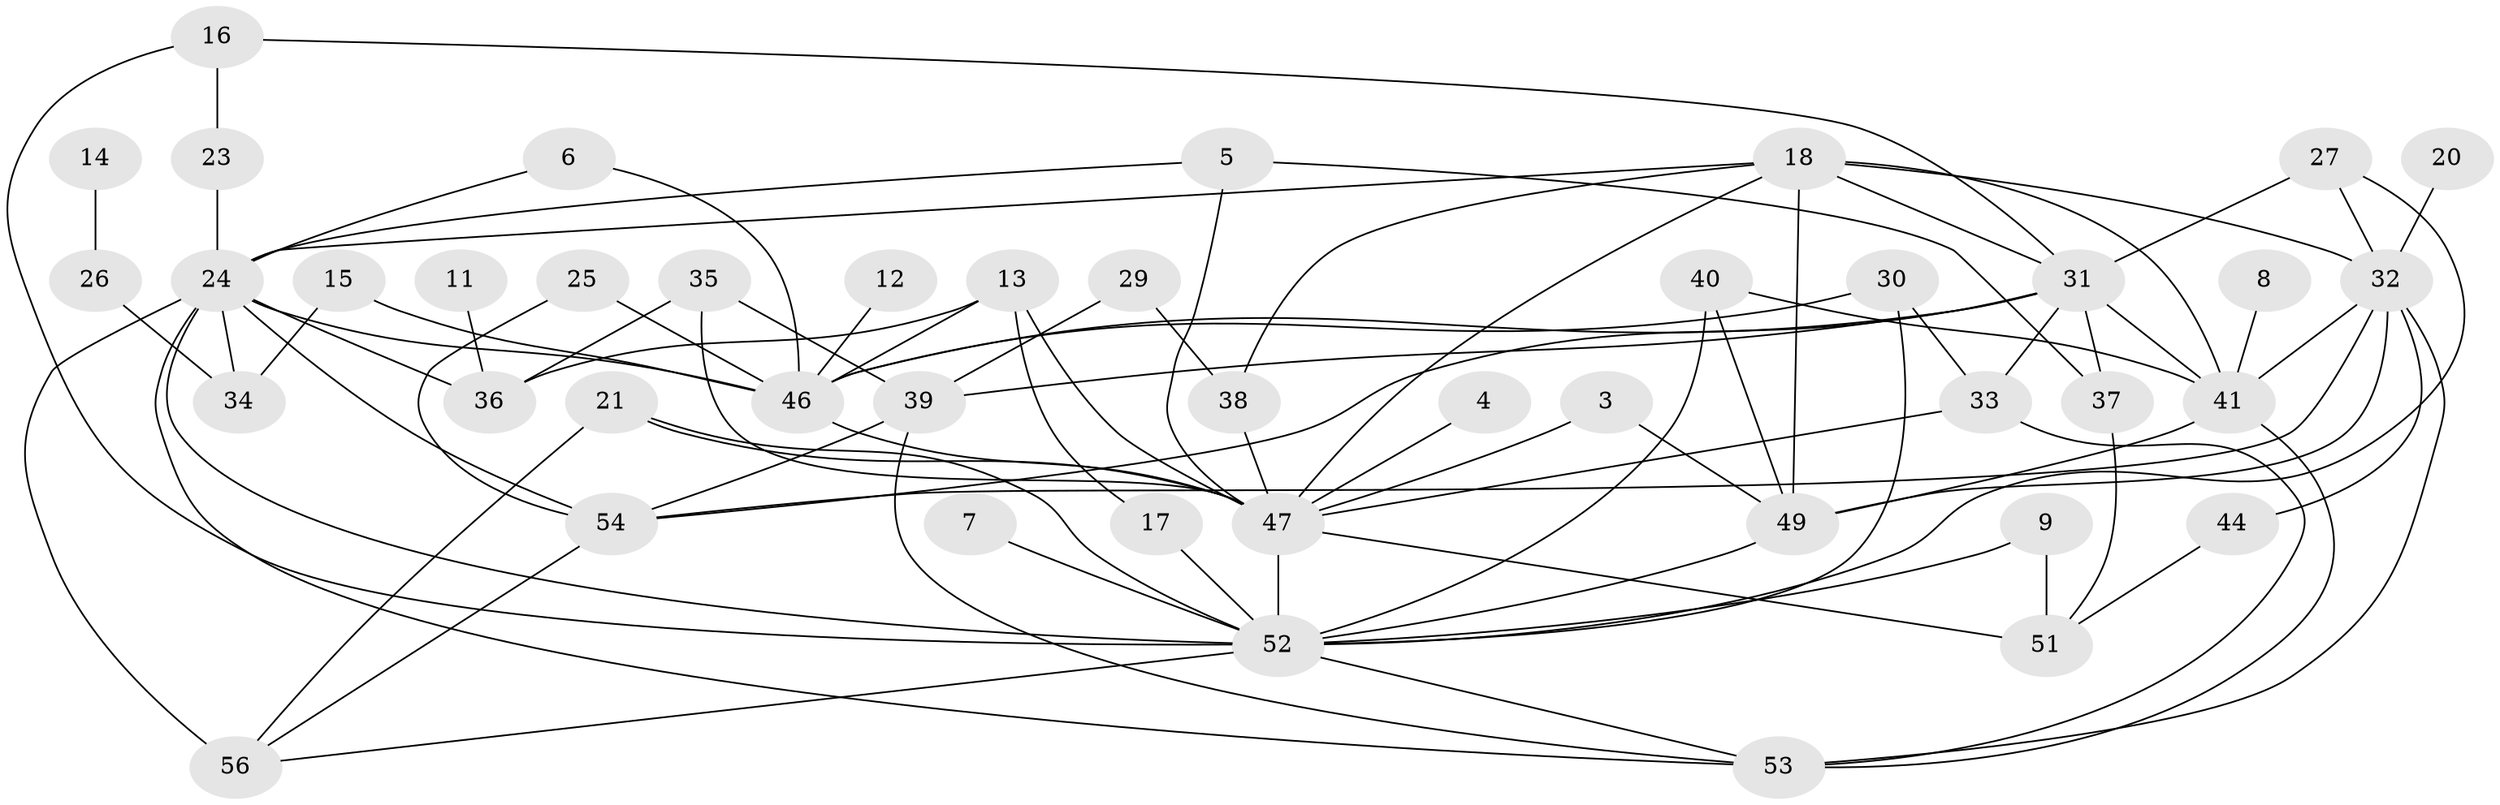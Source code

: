 // original degree distribution, {4: 0.16666666666666666, 1: 0.15789473684210525, 3: 0.20175438596491227, 2: 0.23684210526315788, 5: 0.07894736842105263, 0: 0.10526315789473684, 6: 0.017543859649122806, 9: 0.017543859649122806, 7: 0.017543859649122806}
// Generated by graph-tools (version 1.1) at 2025/25/03/09/25 03:25:13]
// undirected, 44 vertices, 88 edges
graph export_dot {
graph [start="1"]
  node [color=gray90,style=filled];
  3;
  4;
  5;
  6;
  7;
  8;
  9;
  11;
  12;
  13;
  14;
  15;
  16;
  17;
  18;
  20;
  21;
  23;
  24;
  25;
  26;
  27;
  29;
  30;
  31;
  32;
  33;
  34;
  35;
  36;
  37;
  38;
  39;
  40;
  41;
  44;
  46;
  47;
  49;
  51;
  52;
  53;
  54;
  56;
  3 -- 47 [weight=1.0];
  3 -- 49 [weight=1.0];
  4 -- 47 [weight=1.0];
  5 -- 24 [weight=1.0];
  5 -- 37 [weight=1.0];
  5 -- 47 [weight=1.0];
  6 -- 24 [weight=1.0];
  6 -- 46 [weight=1.0];
  7 -- 52 [weight=1.0];
  8 -- 41 [weight=1.0];
  9 -- 51 [weight=2.0];
  9 -- 52 [weight=1.0];
  11 -- 36 [weight=1.0];
  12 -- 46 [weight=1.0];
  13 -- 17 [weight=1.0];
  13 -- 36 [weight=1.0];
  13 -- 46 [weight=1.0];
  13 -- 47 [weight=1.0];
  14 -- 26 [weight=1.0];
  15 -- 34 [weight=1.0];
  15 -- 46 [weight=1.0];
  16 -- 23 [weight=1.0];
  16 -- 31 [weight=1.0];
  16 -- 52 [weight=1.0];
  17 -- 52 [weight=1.0];
  18 -- 24 [weight=1.0];
  18 -- 31 [weight=1.0];
  18 -- 32 [weight=1.0];
  18 -- 38 [weight=1.0];
  18 -- 41 [weight=1.0];
  18 -- 47 [weight=1.0];
  18 -- 49 [weight=1.0];
  20 -- 32 [weight=1.0];
  21 -- 47 [weight=1.0];
  21 -- 52 [weight=1.0];
  21 -- 56 [weight=1.0];
  23 -- 24 [weight=1.0];
  24 -- 34 [weight=1.0];
  24 -- 36 [weight=1.0];
  24 -- 46 [weight=1.0];
  24 -- 52 [weight=1.0];
  24 -- 53 [weight=1.0];
  24 -- 54 [weight=1.0];
  24 -- 56 [weight=1.0];
  25 -- 46 [weight=1.0];
  25 -- 54 [weight=1.0];
  26 -- 34 [weight=1.0];
  27 -- 31 [weight=1.0];
  27 -- 32 [weight=1.0];
  27 -- 52 [weight=1.0];
  29 -- 38 [weight=1.0];
  29 -- 39 [weight=1.0];
  30 -- 33 [weight=1.0];
  30 -- 46 [weight=1.0];
  30 -- 52 [weight=1.0];
  31 -- 33 [weight=1.0];
  31 -- 37 [weight=1.0];
  31 -- 39 [weight=1.0];
  31 -- 41 [weight=1.0];
  31 -- 46 [weight=1.0];
  31 -- 54 [weight=1.0];
  32 -- 41 [weight=2.0];
  32 -- 44 [weight=1.0];
  32 -- 49 [weight=1.0];
  32 -- 53 [weight=1.0];
  32 -- 54 [weight=1.0];
  33 -- 47 [weight=2.0];
  33 -- 53 [weight=1.0];
  35 -- 36 [weight=1.0];
  35 -- 39 [weight=1.0];
  35 -- 47 [weight=1.0];
  37 -- 51 [weight=1.0];
  38 -- 47 [weight=1.0];
  39 -- 53 [weight=1.0];
  39 -- 54 [weight=1.0];
  40 -- 41 [weight=2.0];
  40 -- 49 [weight=2.0];
  40 -- 52 [weight=1.0];
  41 -- 49 [weight=1.0];
  41 -- 53 [weight=1.0];
  44 -- 51 [weight=1.0];
  46 -- 47 [weight=4.0];
  47 -- 51 [weight=1.0];
  47 -- 52 [weight=1.0];
  49 -- 52 [weight=1.0];
  52 -- 53 [weight=1.0];
  52 -- 56 [weight=1.0];
  54 -- 56 [weight=1.0];
}
